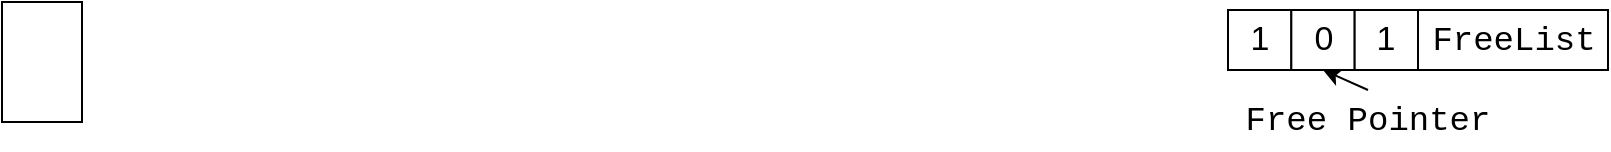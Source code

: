 <mxfile version="20.8.23" type="github">
  <diagram name="第 1 页" id="KfPAEcnxHpS_kiQm6wuY">
    <mxGraphModel dx="1303" dy="256" grid="1" gridSize="10" guides="1" tooltips="1" connect="1" arrows="1" fold="1" page="1" pageScale="1" pageWidth="827" pageHeight="1169" math="0" shadow="0">
      <root>
        <mxCell id="0" />
        <mxCell id="1" parent="0" />
        <mxCell id="pGtCdHJ7rIdYiGummvpX-4" value="" style="rounded=0;whiteSpace=wrap;html=1;" vertex="1" parent="1">
          <mxGeometry x="-533" y="206" width="40" height="60" as="geometry" />
        </mxCell>
        <mxCell id="pGtCdHJ7rIdYiGummvpX-7" value="" style="endArrow=classic;html=1;rounded=0;fontSize=17;entryX=0.5;entryY=1;entryDx=0;entryDy=0;exitX=0.5;exitY=0;exitDx=0;exitDy=0;" edge="1" parent="1" source="pGtCdHJ7rIdYiGummvpX-8" target="pGtCdHJ7rIdYiGummvpX-2">
          <mxGeometry width="50" height="50" relative="1" as="geometry">
            <mxPoint x="120" y="280" as="sourcePoint" />
            <mxPoint x="140" y="260" as="targetPoint" />
          </mxGeometry>
        </mxCell>
        <mxCell id="pGtCdHJ7rIdYiGummvpX-8" value="&lt;font face=&quot;Courier New&quot;&gt;Free Pointer&lt;/font&gt;" style="text;html=1;strokeColor=none;fillColor=none;align=center;verticalAlign=middle;whiteSpace=wrap;rounded=0;fontSize=17;" vertex="1" parent="1">
          <mxGeometry x="80" y="250" width="140" height="30" as="geometry" />
        </mxCell>
        <mxCell id="pGtCdHJ7rIdYiGummvpX-10" value="" style="group" vertex="1" connectable="0" parent="1">
          <mxGeometry x="80" y="210" width="190" height="30" as="geometry" />
        </mxCell>
        <mxCell id="pGtCdHJ7rIdYiGummvpX-6" value="&lt;font style=&quot;font-size: 30px;&quot;&gt;&lt;font style=&quot;font-size: 30px;&quot;&gt;.......&lt;/font&gt;&lt;/font&gt;" style="text;html=1;strokeColor=none;fillColor=none;align=center;verticalAlign=middle;whiteSpace=wrap;rounded=0;" vertex="1" parent="pGtCdHJ7rIdYiGummvpX-10">
          <mxGeometry x="115.583" y="7.5" width="47.5" height="15" as="geometry" />
        </mxCell>
        <mxCell id="pGtCdHJ7rIdYiGummvpX-5" value="" style="rounded=0;whiteSpace=wrap;html=1;" vertex="1" parent="pGtCdHJ7rIdYiGummvpX-10">
          <mxGeometry width="190" height="30" as="geometry" />
        </mxCell>
        <mxCell id="pGtCdHJ7rIdYiGummvpX-1" value="&lt;font style=&quot;font-size: 13px;&quot;&gt;&lt;font style=&quot;font-size: 14px;&quot;&gt;&lt;font style=&quot;font-size: 15px;&quot;&gt;&lt;font style=&quot;font-size: 16px;&quot;&gt;&lt;font style=&quot;font-size: 17px;&quot;&gt;1&lt;/font&gt;&lt;/font&gt;&lt;/font&gt;&lt;/font&gt;&lt;/font&gt;" style="rounded=0;whiteSpace=wrap;html=1;" vertex="1" parent="pGtCdHJ7rIdYiGummvpX-10">
          <mxGeometry width="31.667" height="30" as="geometry" />
        </mxCell>
        <mxCell id="pGtCdHJ7rIdYiGummvpX-2" value="&lt;font style=&quot;font-size: 13px;&quot;&gt;&lt;font style=&quot;font-size: 14px;&quot;&gt;&lt;font style=&quot;font-size: 15px;&quot;&gt;&lt;font style=&quot;font-size: 16px;&quot;&gt;&lt;font style=&quot;font-size: 17px;&quot;&gt;0&lt;/font&gt;&lt;/font&gt;&lt;/font&gt;&lt;/font&gt;&lt;/font&gt;" style="rounded=0;whiteSpace=wrap;html=1;" vertex="1" parent="pGtCdHJ7rIdYiGummvpX-10">
          <mxGeometry x="31.667" width="31.667" height="30" as="geometry" />
        </mxCell>
        <mxCell id="pGtCdHJ7rIdYiGummvpX-3" value="&lt;font style=&quot;font-size: 13px;&quot;&gt;&lt;font style=&quot;font-size: 14px;&quot;&gt;&lt;font style=&quot;font-size: 15px;&quot;&gt;&lt;font style=&quot;font-size: 16px;&quot;&gt;&lt;font style=&quot;font-size: 17px;&quot;&gt;1&lt;/font&gt;&lt;/font&gt;&lt;/font&gt;&lt;/font&gt;&lt;/font&gt;" style="rounded=0;whiteSpace=wrap;html=1;" vertex="1" parent="pGtCdHJ7rIdYiGummvpX-10">
          <mxGeometry x="63.333" width="31.667" height="30" as="geometry" />
        </mxCell>
        <mxCell id="pGtCdHJ7rIdYiGummvpX-9" value="&lt;font face=&quot;Courier New&quot;&gt;FreeList&lt;/font&gt;" style="text;html=1;strokeColor=none;fillColor=none;align=center;verticalAlign=middle;whiteSpace=wrap;rounded=0;fontSize=17;" vertex="1" parent="pGtCdHJ7rIdYiGummvpX-10">
          <mxGeometry x="113.33" width="60" height="30" as="geometry" />
        </mxCell>
      </root>
    </mxGraphModel>
  </diagram>
</mxfile>
